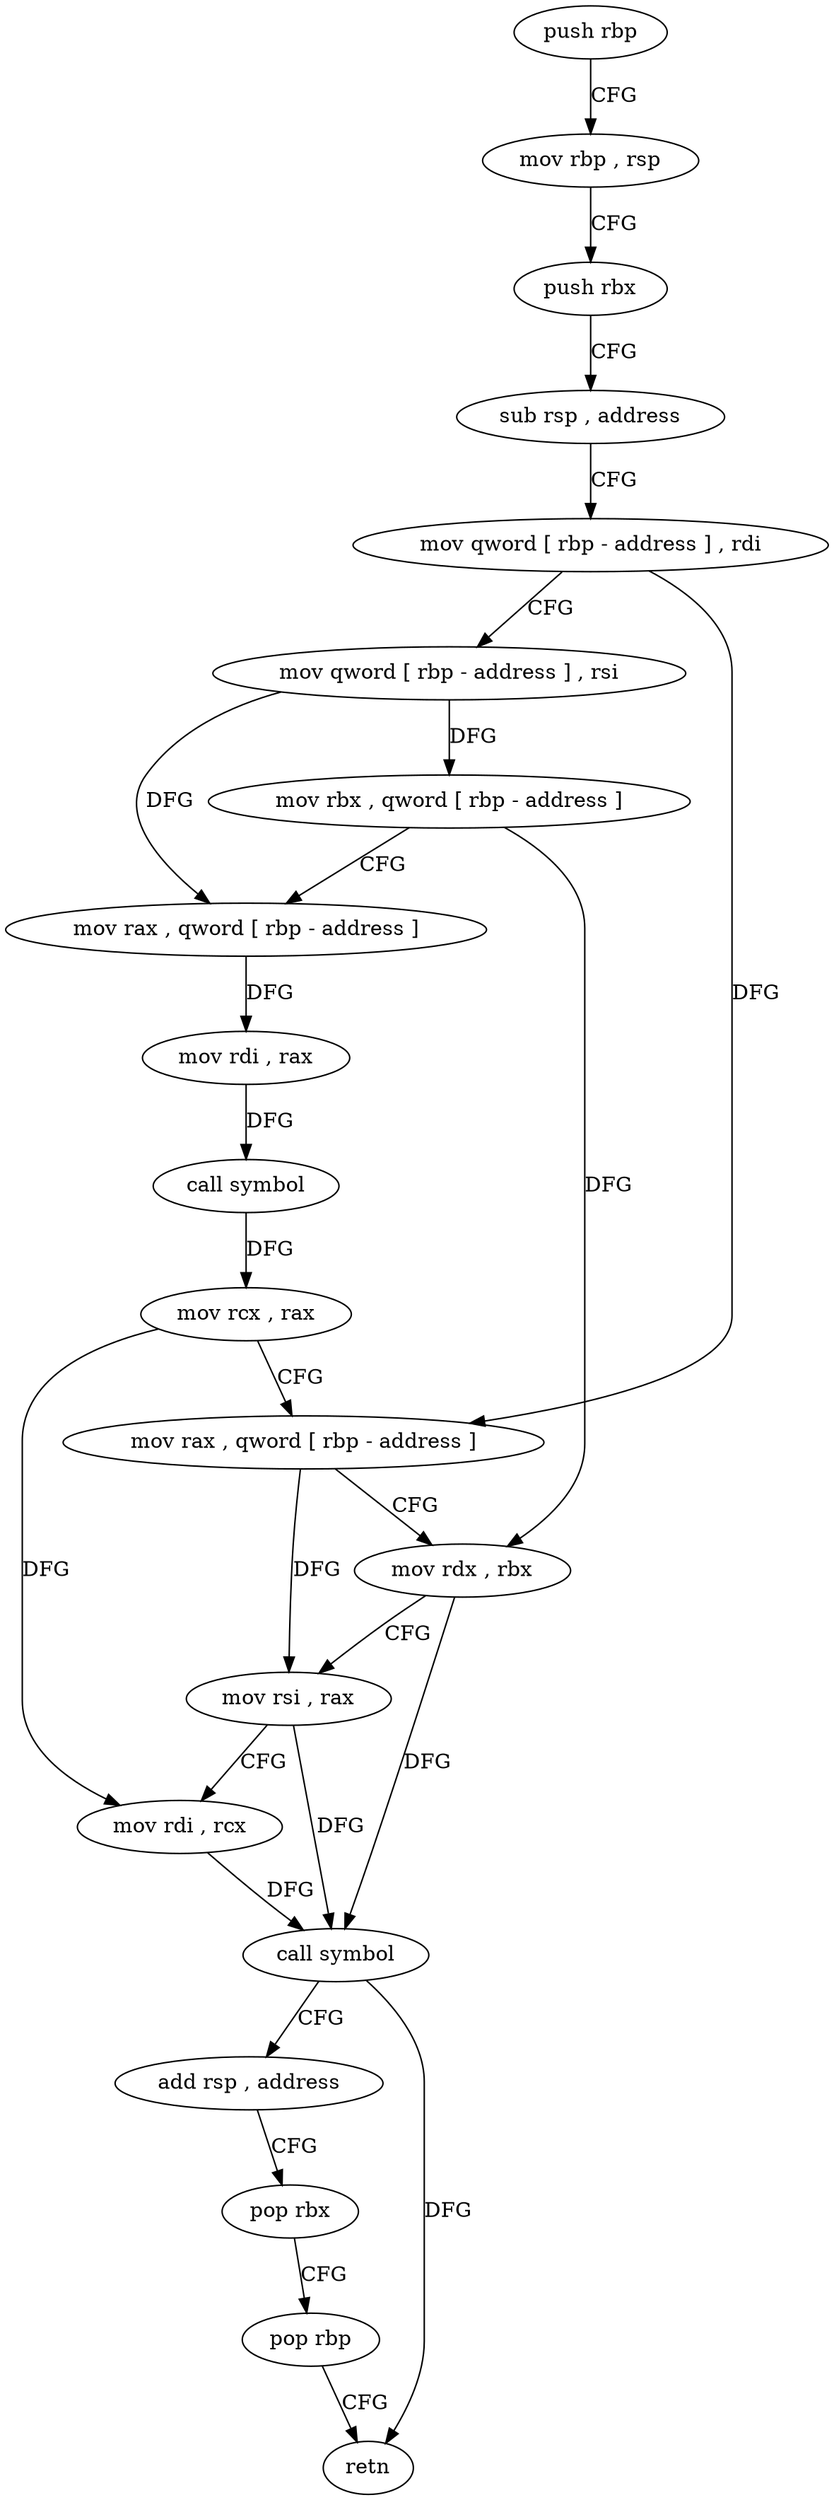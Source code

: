digraph "func" {
"4463525" [label = "push rbp" ]
"4463526" [label = "mov rbp , rsp" ]
"4463529" [label = "push rbx" ]
"4463530" [label = "sub rsp , address" ]
"4463534" [label = "mov qword [ rbp - address ] , rdi" ]
"4463538" [label = "mov qword [ rbp - address ] , rsi" ]
"4463542" [label = "mov rbx , qword [ rbp - address ]" ]
"4463546" [label = "mov rax , qword [ rbp - address ]" ]
"4463550" [label = "mov rdi , rax" ]
"4463553" [label = "call symbol" ]
"4463558" [label = "mov rcx , rax" ]
"4463561" [label = "mov rax , qword [ rbp - address ]" ]
"4463565" [label = "mov rdx , rbx" ]
"4463568" [label = "mov rsi , rax" ]
"4463571" [label = "mov rdi , rcx" ]
"4463574" [label = "call symbol" ]
"4463579" [label = "add rsp , address" ]
"4463583" [label = "pop rbx" ]
"4463584" [label = "pop rbp" ]
"4463585" [label = "retn" ]
"4463525" -> "4463526" [ label = "CFG" ]
"4463526" -> "4463529" [ label = "CFG" ]
"4463529" -> "4463530" [ label = "CFG" ]
"4463530" -> "4463534" [ label = "CFG" ]
"4463534" -> "4463538" [ label = "CFG" ]
"4463534" -> "4463561" [ label = "DFG" ]
"4463538" -> "4463542" [ label = "DFG" ]
"4463538" -> "4463546" [ label = "DFG" ]
"4463542" -> "4463546" [ label = "CFG" ]
"4463542" -> "4463565" [ label = "DFG" ]
"4463546" -> "4463550" [ label = "DFG" ]
"4463550" -> "4463553" [ label = "DFG" ]
"4463553" -> "4463558" [ label = "DFG" ]
"4463558" -> "4463561" [ label = "CFG" ]
"4463558" -> "4463571" [ label = "DFG" ]
"4463561" -> "4463565" [ label = "CFG" ]
"4463561" -> "4463568" [ label = "DFG" ]
"4463565" -> "4463568" [ label = "CFG" ]
"4463565" -> "4463574" [ label = "DFG" ]
"4463568" -> "4463571" [ label = "CFG" ]
"4463568" -> "4463574" [ label = "DFG" ]
"4463571" -> "4463574" [ label = "DFG" ]
"4463574" -> "4463579" [ label = "CFG" ]
"4463574" -> "4463585" [ label = "DFG" ]
"4463579" -> "4463583" [ label = "CFG" ]
"4463583" -> "4463584" [ label = "CFG" ]
"4463584" -> "4463585" [ label = "CFG" ]
}
